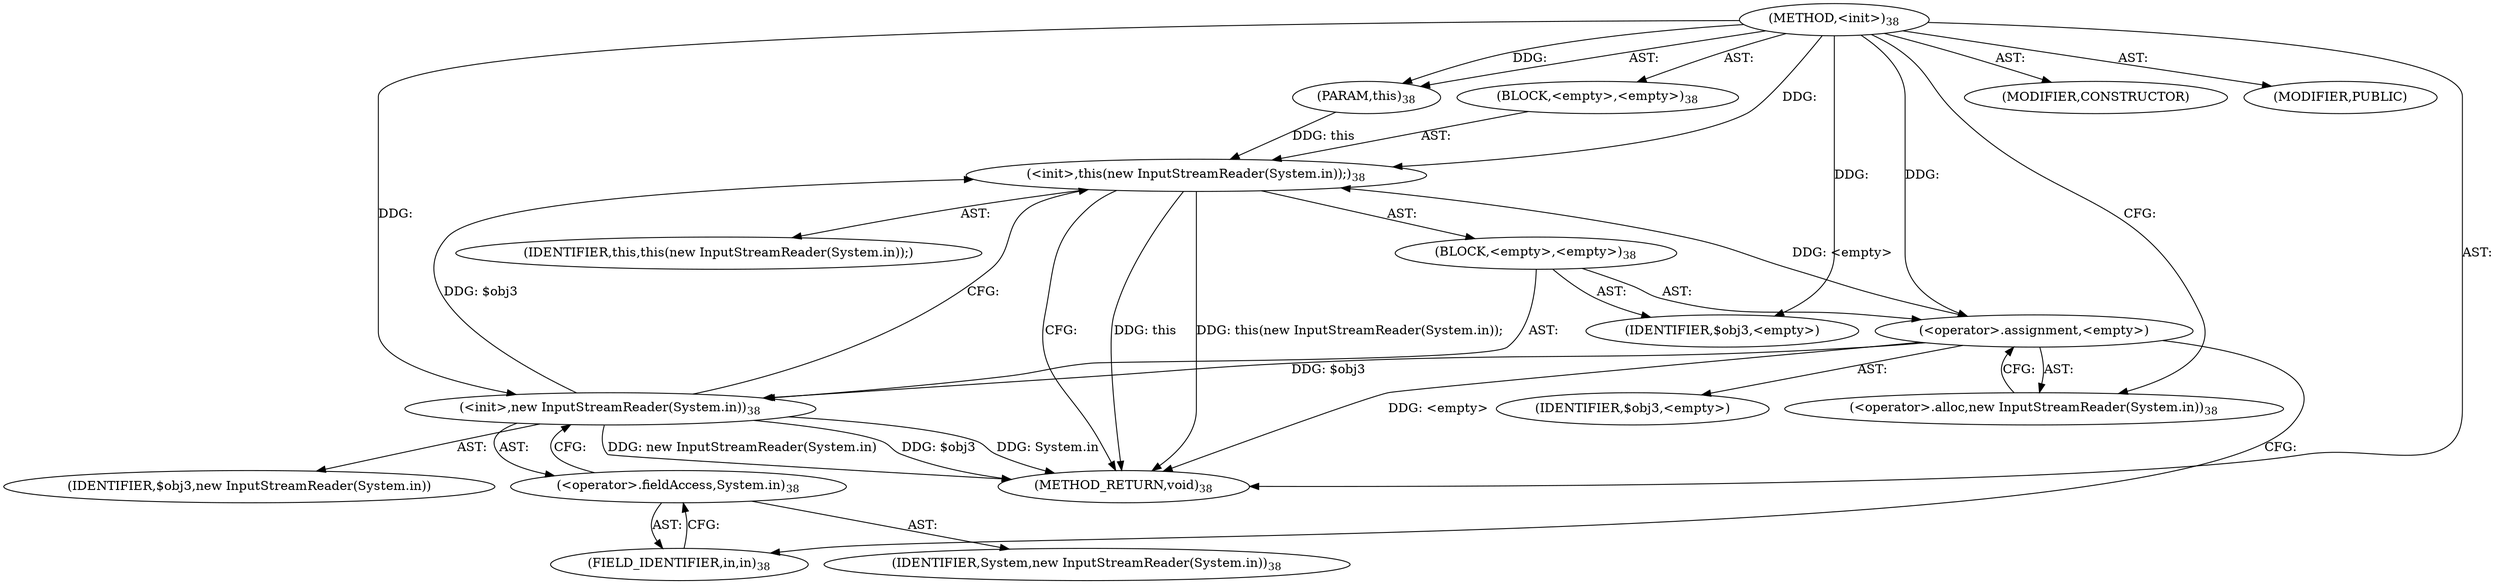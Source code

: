 digraph "&lt;init&gt;" {  
"167" [label = <(METHOD,&lt;init&gt;)<SUB>38</SUB>> ]
"8" [label = <(PARAM,this)<SUB>38</SUB>> ]
"168" [label = <(BLOCK,&lt;empty&gt;,&lt;empty&gt;)<SUB>38</SUB>> ]
"169" [label = <(&lt;init&gt;,this(new InputStreamReader(System.in));)<SUB>38</SUB>> ]
"7" [label = <(IDENTIFIER,this,this(new InputStreamReader(System.in));)> ]
"170" [label = <(BLOCK,&lt;empty&gt;,&lt;empty&gt;)<SUB>38</SUB>> ]
"171" [label = <(&lt;operator&gt;.assignment,&lt;empty&gt;)> ]
"172" [label = <(IDENTIFIER,$obj3,&lt;empty&gt;)> ]
"173" [label = <(&lt;operator&gt;.alloc,new InputStreamReader(System.in))<SUB>38</SUB>> ]
"174" [label = <(&lt;init&gt;,new InputStreamReader(System.in))<SUB>38</SUB>> ]
"175" [label = <(IDENTIFIER,$obj3,new InputStreamReader(System.in))> ]
"176" [label = <(&lt;operator&gt;.fieldAccess,System.in)<SUB>38</SUB>> ]
"177" [label = <(IDENTIFIER,System,new InputStreamReader(System.in))<SUB>38</SUB>> ]
"178" [label = <(FIELD_IDENTIFIER,in,in)<SUB>38</SUB>> ]
"179" [label = <(IDENTIFIER,$obj3,&lt;empty&gt;)> ]
"180" [label = <(MODIFIER,CONSTRUCTOR)> ]
"181" [label = <(MODIFIER,PUBLIC)> ]
"182" [label = <(METHOD_RETURN,void)<SUB>38</SUB>> ]
  "167" -> "8"  [ label = "AST: "] 
  "167" -> "168"  [ label = "AST: "] 
  "167" -> "180"  [ label = "AST: "] 
  "167" -> "181"  [ label = "AST: "] 
  "167" -> "182"  [ label = "AST: "] 
  "168" -> "169"  [ label = "AST: "] 
  "169" -> "7"  [ label = "AST: "] 
  "169" -> "170"  [ label = "AST: "] 
  "170" -> "171"  [ label = "AST: "] 
  "170" -> "174"  [ label = "AST: "] 
  "170" -> "179"  [ label = "AST: "] 
  "171" -> "172"  [ label = "AST: "] 
  "171" -> "173"  [ label = "AST: "] 
  "174" -> "175"  [ label = "AST: "] 
  "174" -> "176"  [ label = "AST: "] 
  "176" -> "177"  [ label = "AST: "] 
  "176" -> "178"  [ label = "AST: "] 
  "169" -> "182"  [ label = "CFG: "] 
  "171" -> "178"  [ label = "CFG: "] 
  "174" -> "169"  [ label = "CFG: "] 
  "173" -> "171"  [ label = "CFG: "] 
  "176" -> "174"  [ label = "CFG: "] 
  "178" -> "176"  [ label = "CFG: "] 
  "167" -> "173"  [ label = "CFG: "] 
  "169" -> "182"  [ label = "DDG: this"] 
  "171" -> "182"  [ label = "DDG: &lt;empty&gt;"] 
  "174" -> "182"  [ label = "DDG: $obj3"] 
  "174" -> "182"  [ label = "DDG: System.in"] 
  "174" -> "182"  [ label = "DDG: new InputStreamReader(System.in)"] 
  "169" -> "182"  [ label = "DDG: this(new InputStreamReader(System.in));"] 
  "167" -> "8"  [ label = "DDG: "] 
  "8" -> "169"  [ label = "DDG: this"] 
  "167" -> "169"  [ label = "DDG: "] 
  "171" -> "169"  [ label = "DDG: &lt;empty&gt;"] 
  "174" -> "169"  [ label = "DDG: $obj3"] 
  "167" -> "171"  [ label = "DDG: "] 
  "167" -> "179"  [ label = "DDG: "] 
  "171" -> "174"  [ label = "DDG: $obj3"] 
  "167" -> "174"  [ label = "DDG: "] 
}
